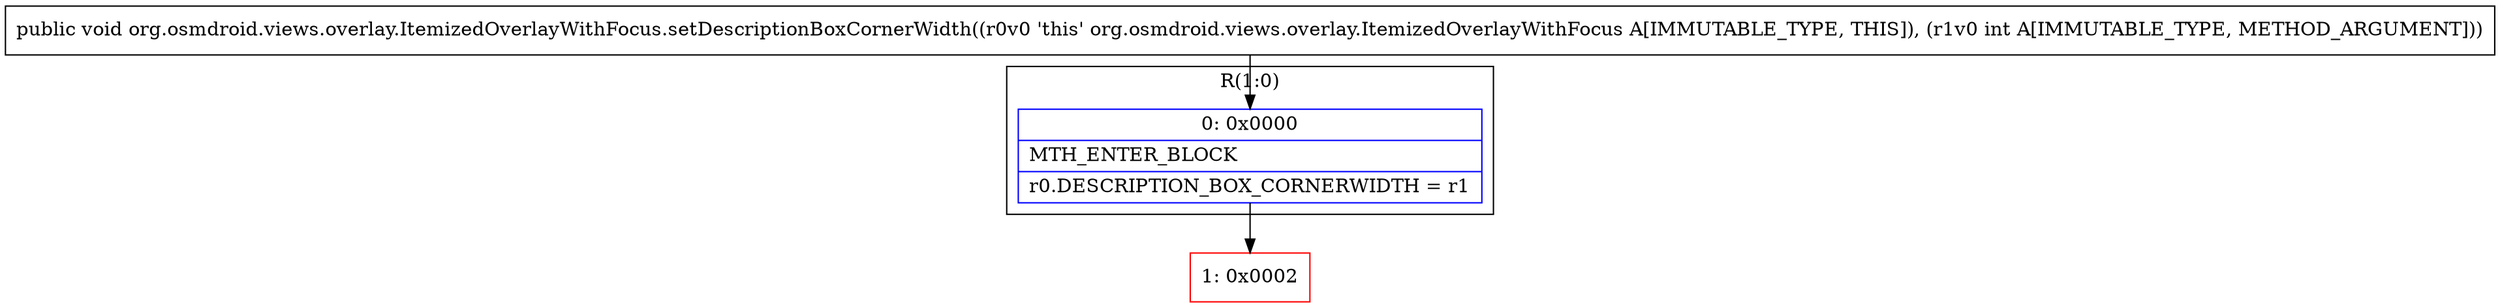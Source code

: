 digraph "CFG fororg.osmdroid.views.overlay.ItemizedOverlayWithFocus.setDescriptionBoxCornerWidth(I)V" {
subgraph cluster_Region_1087937723 {
label = "R(1:0)";
node [shape=record,color=blue];
Node_0 [shape=record,label="{0\:\ 0x0000|MTH_ENTER_BLOCK\l|r0.DESCRIPTION_BOX_CORNERWIDTH = r1\l}"];
}
Node_1 [shape=record,color=red,label="{1\:\ 0x0002}"];
MethodNode[shape=record,label="{public void org.osmdroid.views.overlay.ItemizedOverlayWithFocus.setDescriptionBoxCornerWidth((r0v0 'this' org.osmdroid.views.overlay.ItemizedOverlayWithFocus A[IMMUTABLE_TYPE, THIS]), (r1v0 int A[IMMUTABLE_TYPE, METHOD_ARGUMENT])) }"];
MethodNode -> Node_0;
Node_0 -> Node_1;
}

